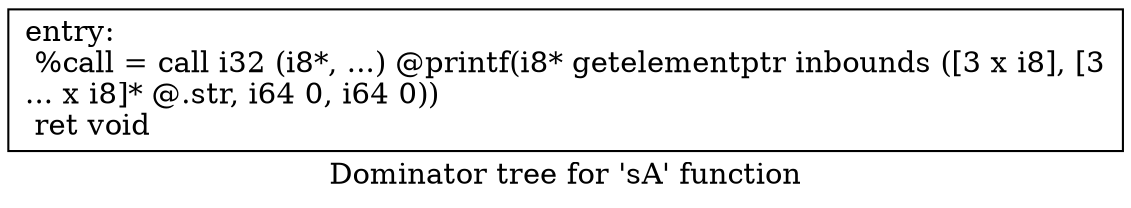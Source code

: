 digraph "Dominator tree for 'sA' function" {
	label="Dominator tree for 'sA' function";

	Node0x55cd05fa1970 [shape=record,label="{entry:\l  %call = call i32 (i8*, ...) @printf(i8* getelementptr inbounds ([3 x i8], [3\l... x i8]* @.str, i64 0, i64 0))\l  ret void\l}"];
}
